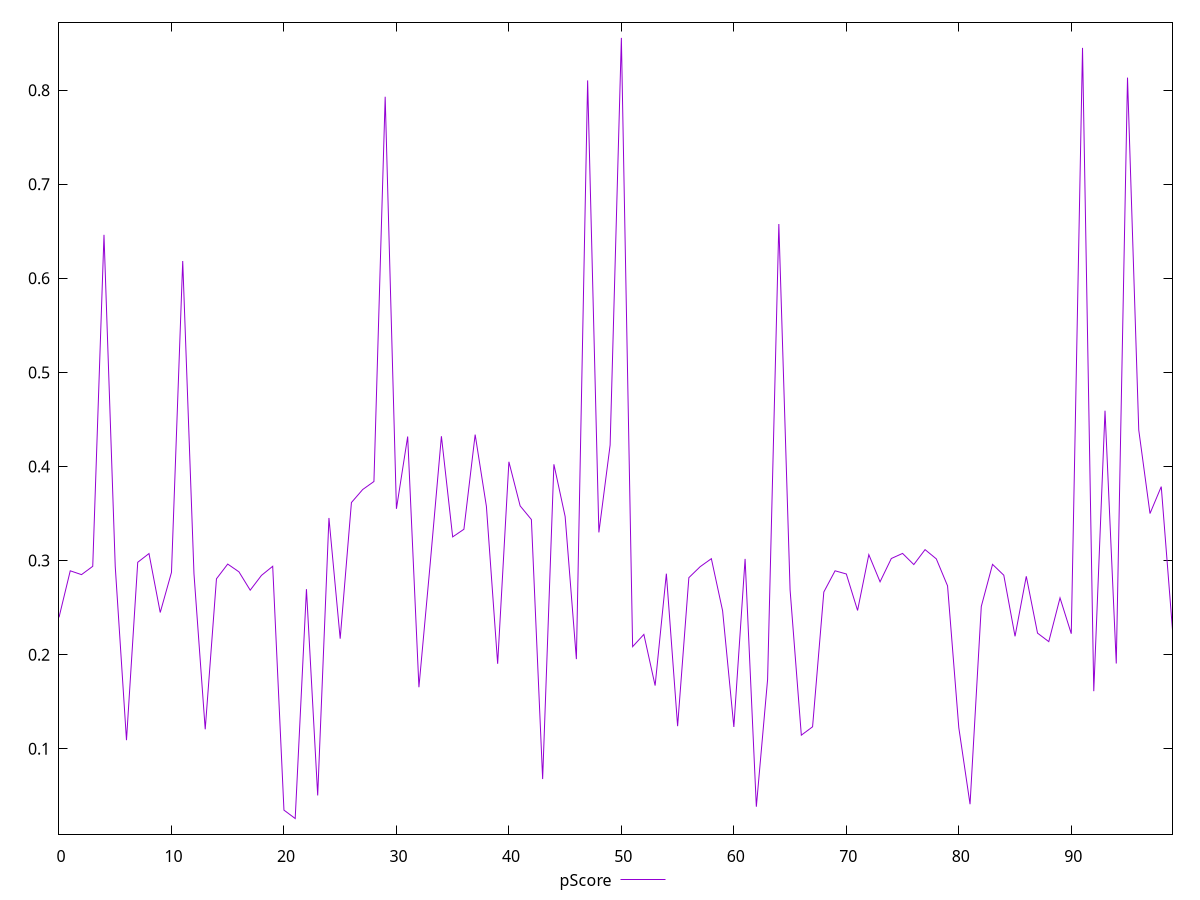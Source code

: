 reset

$pScore <<EOF
0 0.23963612474598095
1 0.2891120828868825
2 0.2850498442801705
3 0.29388273462138764
4 0.6462584007822398
5 0.2937783232766496
6 0.10910744072918266
7 0.29818174952692916
8 0.3074404020690313
9 0.2447869279118302
10 0.28744598342570066
11 0.6184223303082768
12 0.2860445659632267
13 0.12063714648707408
14 0.28060662399294795
15 0.2962791980852142
16 0.28799272477833077
17 0.26851941679187985
18 0.2842219360766904
19 0.29391991502469356
20 0.03473427206703067
21 0.025811174294999295
22 0.2695971285285651
23 0.05035017547589393
24 0.34527446981061116
25 0.21698765904072614
26 0.36168713548616555
27 0.37549765344852853
28 0.3840522095640264
29 0.7929794891073874
30 0.35500921399845076
31 0.431833116668796
32 0.16538141188691136
33 0.29630790675532753
34 0.43215849377086096
35 0.3251558009141128
36 0.33327958753208503
37 0.4338752872185764
38 0.3575843501975395
39 0.19030482284078387
40 0.40498877698275965
41 0.35810846916434
42 0.3435954034194783
43 0.06779968042664636
44 0.40231031486897517
45 0.34680816419209104
46 0.19522314345824954
47 0.810388511883693
48 0.32992309624718086
49 0.4227982518328511
50 0.8555459229562103
51 0.20848934301024435
52 0.22150401627985827
53 0.16711463924256398
54 0.28605998893177664
55 0.12400612795670285
56 0.2818186075219079
57 0.29344478697275755
58 0.3020212682716101
59 0.2466290763556701
60 0.12314391159168642
61 0.30175499294621394
62 0.038342905857999376
63 0.17359588784555102
64 0.657708065559878
65 0.26880263203254456
66 0.11440780909546006
67 0.12331812917377027
68 0.2665930748070265
69 0.2891139371005448
70 0.2857494248202916
71 0.24697203855371136
72 0.30627377524093335
73 0.2774191392570263
74 0.3021796371933585
75 0.3075993719885
76 0.29575009982604683
77 0.31162081606882275
78 0.3018073475759442
79 0.2730989353654308
80 0.12240788483431331
81 0.04103230941798397
82 0.25122073138800566
83 0.29597094963068915
84 0.28444377831052015
85 0.21950236392056588
86 0.28326410183796696
87 0.22287776774193546
88 0.21383044654648187
89 0.26030631329705145
90 0.22224844391059972
91 0.8449794166622759
92 0.16116878141682722
93 0.4593354678145663
94 0.1905611035908591
95 0.8133656537541877
96 0.4387713046695598
97 0.34999475286090365
98 0.3785905180413286
99 0.2262867099881447
EOF

set key outside below
set xrange [0:99]
set yrange [0.009216479321775075:0.8721406179294345]
set trange [0.009216479321775075:0.8721406179294345]
set terminal svg size 640, 500 enhanced background rgb 'white'
set output "reprap/first-meaningful-paint/samples/pages+cached+noexternal+nomedia/pScore/values.svg"

plot $pScore title "pScore" with line

reset
